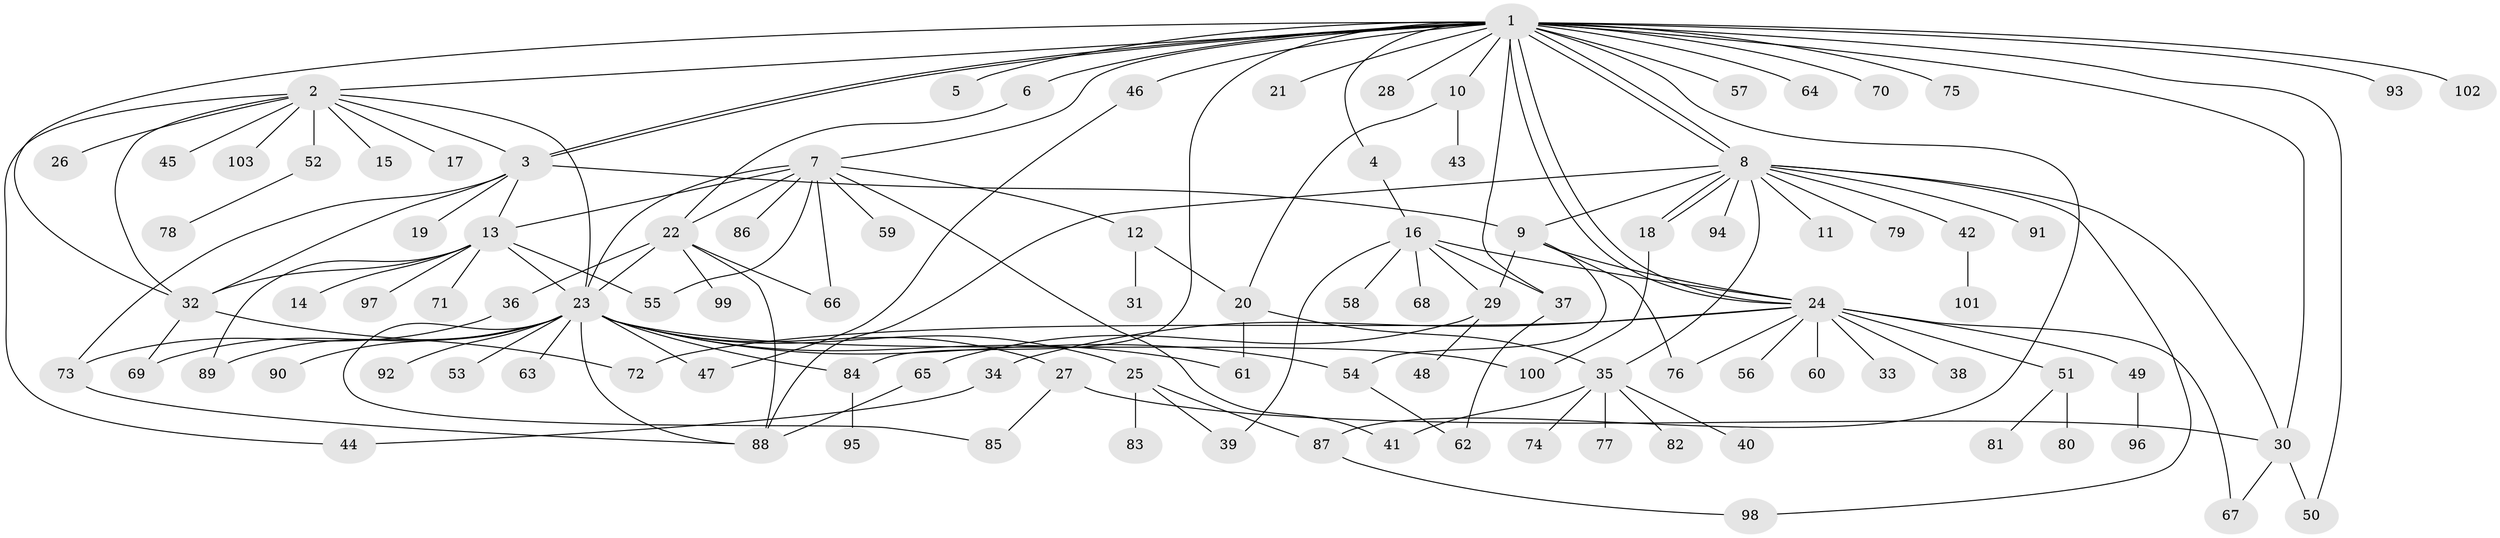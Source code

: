 // Generated by graph-tools (version 1.1) at 2025/14/03/09/25 04:14:38]
// undirected, 103 vertices, 149 edges
graph export_dot {
graph [start="1"]
  node [color=gray90,style=filled];
  1;
  2;
  3;
  4;
  5;
  6;
  7;
  8;
  9;
  10;
  11;
  12;
  13;
  14;
  15;
  16;
  17;
  18;
  19;
  20;
  21;
  22;
  23;
  24;
  25;
  26;
  27;
  28;
  29;
  30;
  31;
  32;
  33;
  34;
  35;
  36;
  37;
  38;
  39;
  40;
  41;
  42;
  43;
  44;
  45;
  46;
  47;
  48;
  49;
  50;
  51;
  52;
  53;
  54;
  55;
  56;
  57;
  58;
  59;
  60;
  61;
  62;
  63;
  64;
  65;
  66;
  67;
  68;
  69;
  70;
  71;
  72;
  73;
  74;
  75;
  76;
  77;
  78;
  79;
  80;
  81;
  82;
  83;
  84;
  85;
  86;
  87;
  88;
  89;
  90;
  91;
  92;
  93;
  94;
  95;
  96;
  97;
  98;
  99;
  100;
  101;
  102;
  103;
  1 -- 2;
  1 -- 3;
  1 -- 3;
  1 -- 4;
  1 -- 5;
  1 -- 6;
  1 -- 7;
  1 -- 8;
  1 -- 8;
  1 -- 10;
  1 -- 21;
  1 -- 24;
  1 -- 24;
  1 -- 28;
  1 -- 30;
  1 -- 32;
  1 -- 37;
  1 -- 46;
  1 -- 50;
  1 -- 57;
  1 -- 64;
  1 -- 70;
  1 -- 75;
  1 -- 84;
  1 -- 87;
  1 -- 93;
  1 -- 102;
  2 -- 3;
  2 -- 15;
  2 -- 17;
  2 -- 23;
  2 -- 26;
  2 -- 32;
  2 -- 44;
  2 -- 45;
  2 -- 52;
  2 -- 103;
  3 -- 9;
  3 -- 13;
  3 -- 19;
  3 -- 32;
  3 -- 73;
  4 -- 16;
  6 -- 22;
  7 -- 12;
  7 -- 13;
  7 -- 22;
  7 -- 23;
  7 -- 41;
  7 -- 55;
  7 -- 59;
  7 -- 66;
  7 -- 86;
  8 -- 9;
  8 -- 11;
  8 -- 18;
  8 -- 18;
  8 -- 30;
  8 -- 35;
  8 -- 42;
  8 -- 79;
  8 -- 88;
  8 -- 91;
  8 -- 94;
  8 -- 98;
  9 -- 24;
  9 -- 29;
  9 -- 54;
  9 -- 76;
  10 -- 20;
  10 -- 43;
  12 -- 20;
  12 -- 31;
  13 -- 14;
  13 -- 23;
  13 -- 32;
  13 -- 55;
  13 -- 71;
  13 -- 89;
  13 -- 97;
  16 -- 24;
  16 -- 29;
  16 -- 37;
  16 -- 39;
  16 -- 58;
  16 -- 68;
  18 -- 100;
  20 -- 35;
  20 -- 61;
  22 -- 23;
  22 -- 36;
  22 -- 66;
  22 -- 88;
  22 -- 99;
  23 -- 25;
  23 -- 27;
  23 -- 47;
  23 -- 53;
  23 -- 54;
  23 -- 61;
  23 -- 63;
  23 -- 69;
  23 -- 84;
  23 -- 85;
  23 -- 88;
  23 -- 89;
  23 -- 90;
  23 -- 92;
  23 -- 100;
  24 -- 33;
  24 -- 34;
  24 -- 38;
  24 -- 49;
  24 -- 51;
  24 -- 56;
  24 -- 60;
  24 -- 67;
  24 -- 72;
  24 -- 76;
  25 -- 39;
  25 -- 83;
  25 -- 87;
  27 -- 30;
  27 -- 85;
  29 -- 48;
  29 -- 65;
  30 -- 50;
  30 -- 67;
  32 -- 69;
  32 -- 72;
  34 -- 44;
  35 -- 40;
  35 -- 41;
  35 -- 74;
  35 -- 77;
  35 -- 82;
  36 -- 73;
  37 -- 62;
  42 -- 101;
  46 -- 47;
  49 -- 96;
  51 -- 80;
  51 -- 81;
  52 -- 78;
  54 -- 62;
  65 -- 88;
  73 -- 88;
  84 -- 95;
  87 -- 98;
}
